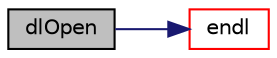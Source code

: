 digraph "dlOpen"
{
  bgcolor="transparent";
  edge [fontname="Helvetica",fontsize="10",labelfontname="Helvetica",labelfontsize="10"];
  node [fontname="Helvetica",fontsize="10",shape=record];
  rankdir="LR";
  Node123474 [label="dlOpen",height=0.2,width=0.4,color="black", fillcolor="grey75", style="filled", fontcolor="black"];
  Node123474 -> Node123475 [color="midnightblue",fontsize="10",style="solid",fontname="Helvetica"];
  Node123475 [label="endl",height=0.2,width=0.4,color="red",URL="$a21851.html#a2db8fe02a0d3909e9351bb4275b23ce4",tooltip="Add newline and flush stream. "];
}
